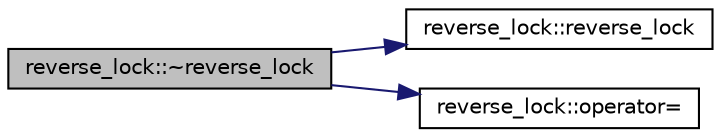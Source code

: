 digraph "reverse_lock::~reverse_lock"
{
  edge [fontname="Helvetica",fontsize="10",labelfontname="Helvetica",labelfontsize="10"];
  node [fontname="Helvetica",fontsize="10",shape=record];
  rankdir="LR";
  Node3 [label="reverse_lock::~reverse_lock",height=0.2,width=0.4,color="black", fillcolor="grey75", style="filled", fontcolor="black"];
  Node3 -> Node4 [color="midnightblue",fontsize="10",style="solid",fontname="Helvetica"];
  Node4 [label="reverse_lock::reverse_lock",height=0.2,width=0.4,color="black", fillcolor="white", style="filled",URL="$d8/d7f/classreverse__lock.html#ad5d75a5e08de1ce33a5a59c4a4dcc458"];
  Node3 -> Node5 [color="midnightblue",fontsize="10",style="solid",fontname="Helvetica"];
  Node5 [label="reverse_lock::operator=",height=0.2,width=0.4,color="black", fillcolor="white", style="filled",URL="$d8/d7f/classreverse__lock.html#acde60471a1c26c4bcde36445a813dae4"];
}
